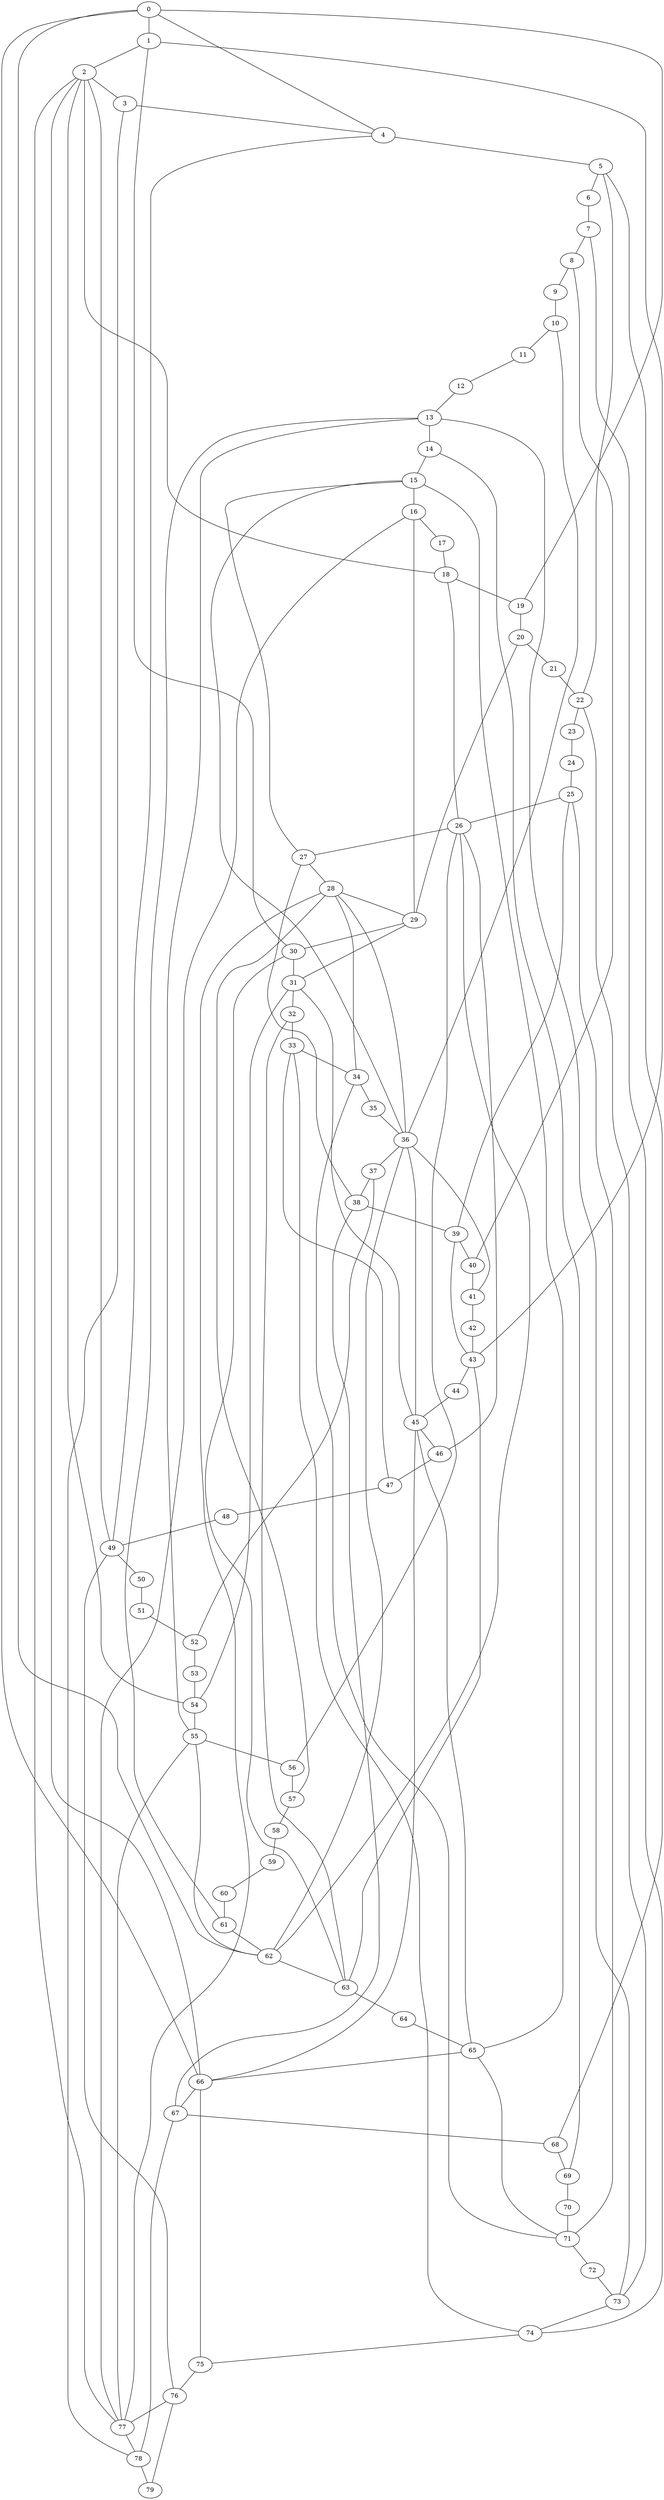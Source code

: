 
graph graphname {
    0 -- 1
0 -- 4
0 -- 62
0 -- 66
0 -- 19
1 -- 2
1 -- 43
1 -- 30
2 -- 3
2 -- 18
2 -- 49
2 -- 66
2 -- 77
2 -- 54
3 -- 4
3 -- 78
4 -- 5
4 -- 49
5 -- 6
5 -- 68
5 -- 22
6 -- 7
7 -- 8
7 -- 74
8 -- 9
8 -- 40
9 -- 10
10 -- 11
10 -- 36
11 -- 12
12 -- 13
13 -- 14
13 -- 55
13 -- 61
13 -- 73
14 -- 15
14 -- 69
15 -- 16
15 -- 27
15 -- 65
15 -- 36
16 -- 17
16 -- 29
16 -- 77
17 -- 18
18 -- 19
18 -- 26
19 -- 20
20 -- 21
20 -- 29
21 -- 22
22 -- 23
22 -- 73
23 -- 24
24 -- 25
25 -- 26
25 -- 71
25 -- 39
26 -- 27
26 -- 62
26 -- 46
26 -- 56
27 -- 28
27 -- 38
28 -- 29
28 -- 34
28 -- 57
28 -- 36
28 -- 77
29 -- 30
29 -- 31
30 -- 31
30 -- 63
31 -- 32
31 -- 54
31 -- 45
32 -- 33
32 -- 63
33 -- 34
33 -- 74
33 -- 47
34 -- 35
34 -- 71
35 -- 36
36 -- 37
36 -- 41
36 -- 62
36 -- 45
37 -- 38
37 -- 52
38 -- 39
38 -- 67
39 -- 40
39 -- 43
40 -- 41
41 -- 42
42 -- 43
43 -- 44
43 -- 63
44 -- 45
45 -- 46
45 -- 66
45 -- 65
46 -- 47
47 -- 48
48 -- 49
49 -- 50
49 -- 76
50 -- 51
51 -- 52
52 -- 53
53 -- 54
54 -- 55
55 -- 56
55 -- 62
55 -- 77
56 -- 57
57 -- 58
58 -- 59
59 -- 60
60 -- 61
61 -- 62
62 -- 63
63 -- 64
64 -- 65
65 -- 66
65 -- 71
66 -- 67
66 -- 75
67 -- 68
67 -- 78
68 -- 69
69 -- 70
70 -- 71
71 -- 72
72 -- 73
73 -- 74
74 -- 75
75 -- 76
76 -- 77
76 -- 79
77 -- 78
78 -- 79

}
